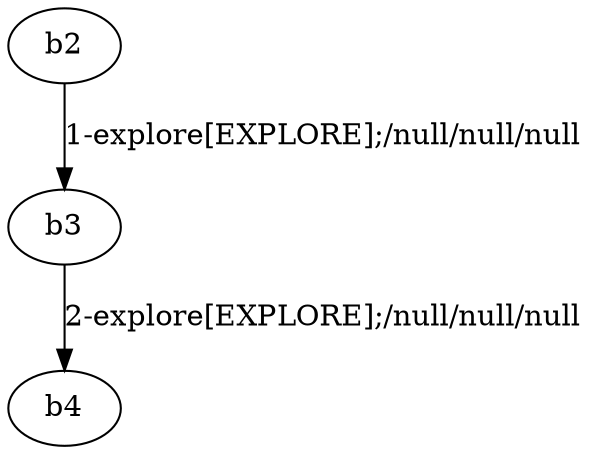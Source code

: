 # Total number of goals covered by this test: 2
# b2 --> b3
# b3 --> b4

digraph g {
"b2" -> "b3" [label = "1-explore[EXPLORE];/null/null/null"];
"b3" -> "b4" [label = "2-explore[EXPLORE];/null/null/null"];
}